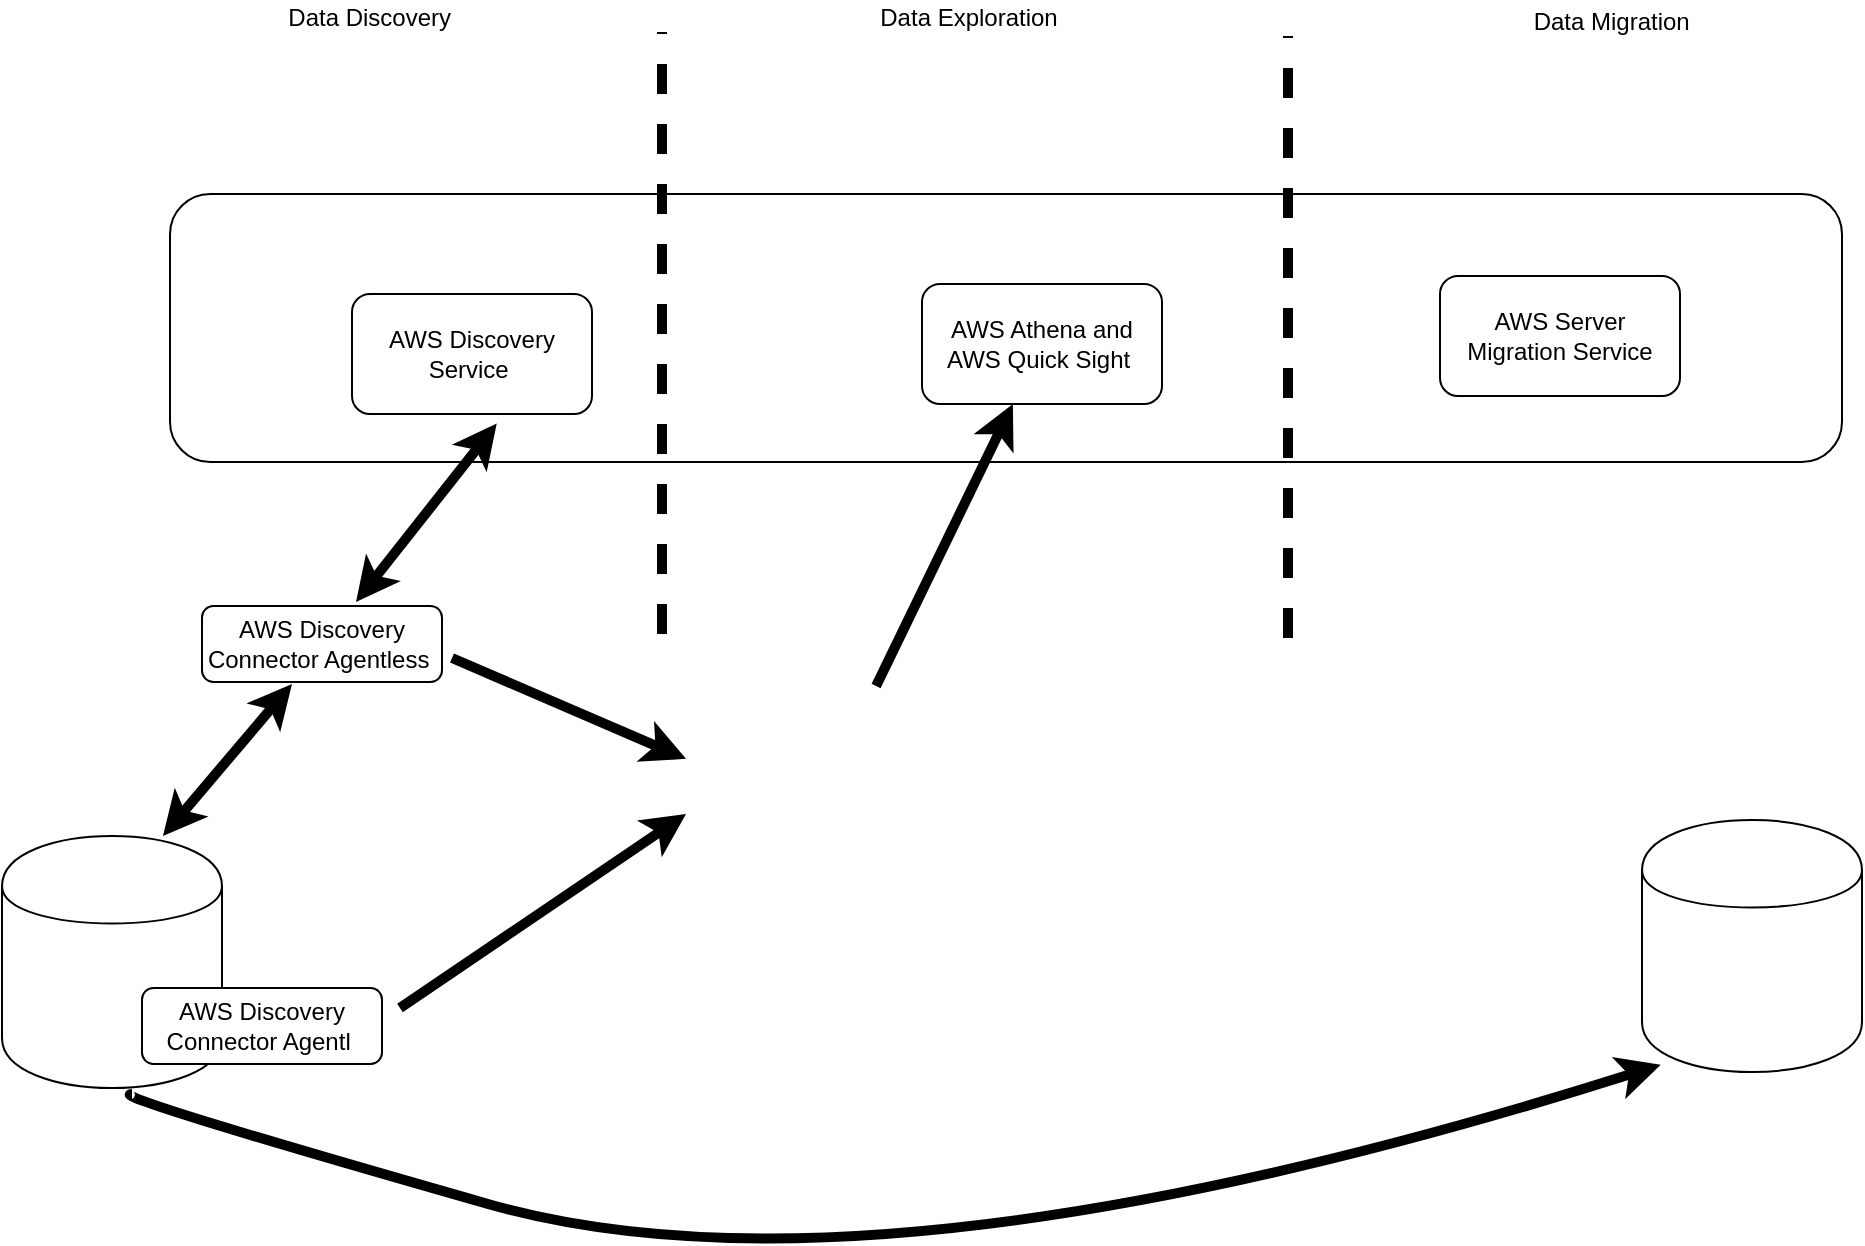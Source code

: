 <mxfile version="13.1.3" type="github">
  <diagram id="9_Mjg2vpjdmIixqg7uMG" name="Page-1">
    <mxGraphModel dx="1438" dy="984" grid="0" gridSize="10" guides="0" tooltips="1" connect="1" arrows="1" fold="1" page="0" pageScale="1" pageWidth="850" pageHeight="1100" math="0" shadow="0">
      <root>
        <mxCell id="0" />
        <mxCell id="1" parent="0" />
        <mxCell id="GpLuanaq3Bwb6WFmYOwU-7" value="" style="rounded=1;whiteSpace=wrap;html=1;" vertex="1" parent="1">
          <mxGeometry x="-25" y="66" width="836" height="134" as="geometry" />
        </mxCell>
        <mxCell id="GpLuanaq3Bwb6WFmYOwU-1" value="AWS Discovery Service&amp;nbsp;" style="rounded=1;whiteSpace=wrap;html=1;" vertex="1" parent="1">
          <mxGeometry x="66" y="116" width="120" height="60" as="geometry" />
        </mxCell>
        <mxCell id="GpLuanaq3Bwb6WFmYOwU-2" value="" style="shape=cylinder;whiteSpace=wrap;html=1;boundedLbl=1;backgroundOutline=1;" vertex="1" parent="1">
          <mxGeometry x="-109" y="387" width="110" height="126" as="geometry" />
        </mxCell>
        <mxCell id="GpLuanaq3Bwb6WFmYOwU-3" value="AWS Discovery Connector Agentless&amp;nbsp;" style="rounded=1;whiteSpace=wrap;html=1;" vertex="1" parent="1">
          <mxGeometry x="-9" y="272" width="120" height="38" as="geometry" />
        </mxCell>
        <mxCell id="GpLuanaq3Bwb6WFmYOwU-4" value="AWS Discovery Connector Agentl&amp;nbsp;" style="rounded=1;whiteSpace=wrap;html=1;" vertex="1" parent="1">
          <mxGeometry x="-39" y="463" width="120" height="38" as="geometry" />
        </mxCell>
        <mxCell id="GpLuanaq3Bwb6WFmYOwU-5" value="" style="endArrow=classic;html=1;entryX=0.5;entryY=1;entryDx=0;entryDy=0;strokeWidth=5;startArrow=classic;startFill=1;" edge="1" parent="1">
          <mxGeometry width="50" height="50" relative="1" as="geometry">
            <mxPoint x="-28.518" y="387" as="sourcePoint" />
            <mxPoint x="36" y="311" as="targetPoint" />
          </mxGeometry>
        </mxCell>
        <mxCell id="GpLuanaq3Bwb6WFmYOwU-6" value="" style="endArrow=classic;html=1;entryX=0.603;entryY=1.08;entryDx=0;entryDy=0;entryPerimeter=0;strokeWidth=5;startArrow=classic;startFill=1;" edge="1" parent="1" target="GpLuanaq3Bwb6WFmYOwU-1">
          <mxGeometry width="50" height="50" relative="1" as="geometry">
            <mxPoint x="68" y="270" as="sourcePoint" />
            <mxPoint x="123" y="204" as="targetPoint" />
          </mxGeometry>
        </mxCell>
        <mxCell id="GpLuanaq3Bwb6WFmYOwU-9" value="" style="shape=image;html=1;verticalAlign=top;verticalLabelPosition=bottom;labelBackgroundColor=#ffffff;imageAspect=0;aspect=fixed;image=https://cdn2.iconfinder.com/data/icons/amazon-aws-stencils/100/Storage__Content_Delivery_Amazon_S3_Bucket_with_Objects-128.png" vertex="1" parent="1">
          <mxGeometry x="233" y="312" width="128" height="128" as="geometry" />
        </mxCell>
        <mxCell id="GpLuanaq3Bwb6WFmYOwU-10" value="" style="endArrow=none;html=1;strokeWidth=5;startArrow=classic;startFill=1;endFill=0;" edge="1" parent="1" source="GpLuanaq3Bwb6WFmYOwU-9">
          <mxGeometry width="50" height="50" relative="1" as="geometry">
            <mxPoint x="305" y="290.2" as="sourcePoint" />
            <mxPoint x="116" y="298" as="targetPoint" />
          </mxGeometry>
        </mxCell>
        <mxCell id="GpLuanaq3Bwb6WFmYOwU-11" value="AWS Athena and AWS Quick Sight&amp;nbsp;" style="rounded=1;whiteSpace=wrap;html=1;" vertex="1" parent="1">
          <mxGeometry x="351" y="111" width="120" height="60" as="geometry" />
        </mxCell>
        <mxCell id="GpLuanaq3Bwb6WFmYOwU-12" value="" style="endArrow=classic;html=1;strokeWidth=5;startArrow=none;startFill=0;" edge="1" parent="1" source="GpLuanaq3Bwb6WFmYOwU-9" target="GpLuanaq3Bwb6WFmYOwU-11">
          <mxGeometry width="50" height="50" relative="1" as="geometry">
            <mxPoint x="271.199" y="333" as="sourcePoint" />
            <mxPoint x="166" y="186" as="targetPoint" />
          </mxGeometry>
        </mxCell>
        <mxCell id="GpLuanaq3Bwb6WFmYOwU-13" value="AWS Server Migration Service" style="rounded=1;whiteSpace=wrap;html=1;" vertex="1" parent="1">
          <mxGeometry x="610" y="107" width="120" height="60" as="geometry" />
        </mxCell>
        <mxCell id="GpLuanaq3Bwb6WFmYOwU-15" value="" style="endArrow=none;html=1;strokeWidth=5;startArrow=classic;startFill=1;endFill=0;exitX=0;exitY=0.5;exitDx=0;exitDy=0;" edge="1" parent="1" source="GpLuanaq3Bwb6WFmYOwU-9">
          <mxGeometry width="50" height="50" relative="1" as="geometry">
            <mxPoint x="253" y="367.178" as="sourcePoint" />
            <mxPoint x="90" y="473" as="targetPoint" />
          </mxGeometry>
        </mxCell>
        <mxCell id="GpLuanaq3Bwb6WFmYOwU-16" value="" style="shape=cylinder;whiteSpace=wrap;html=1;boundedLbl=1;backgroundOutline=1;" vertex="1" parent="1">
          <mxGeometry x="711" y="379" width="110" height="126" as="geometry" />
        </mxCell>
        <mxCell id="GpLuanaq3Bwb6WFmYOwU-18" value="" style="curved=1;endArrow=classic;html=1;strokeWidth=5;entryX=0.085;entryY=0.971;entryDx=0;entryDy=0;entryPerimeter=0;" edge="1" parent="1" target="GpLuanaq3Bwb6WFmYOwU-16">
          <mxGeometry width="50" height="50" relative="1" as="geometry">
            <mxPoint x="-44" y="516" as="sourcePoint" />
            <mxPoint x="142" y="578" as="targetPoint" />
            <Array as="points">
              <mxPoint x="-59" y="516" />
              <mxPoint x="327" y="626" />
            </Array>
          </mxGeometry>
        </mxCell>
        <mxCell id="GpLuanaq3Bwb6WFmYOwU-19" value="" style="endArrow=none;dashed=1;html=1;strokeWidth=5;" edge="1" parent="1">
          <mxGeometry width="50" height="50" relative="1" as="geometry">
            <mxPoint x="221" y="286" as="sourcePoint" />
            <mxPoint x="221" y="-15" as="targetPoint" />
          </mxGeometry>
        </mxCell>
        <mxCell id="GpLuanaq3Bwb6WFmYOwU-20" value="" style="endArrow=none;dashed=1;html=1;strokeWidth=5;" edge="1" parent="1">
          <mxGeometry width="50" height="50" relative="1" as="geometry">
            <mxPoint x="534" y="288" as="sourcePoint" />
            <mxPoint x="534" y="-13" as="targetPoint" />
          </mxGeometry>
        </mxCell>
        <mxCell id="GpLuanaq3Bwb6WFmYOwU-21" value="Data Discovery&amp;nbsp;" style="text;html=1;align=center;verticalAlign=middle;resizable=0;points=[];autosize=1;" vertex="1" parent="1">
          <mxGeometry x="28" y="-31" width="95" height="18" as="geometry" />
        </mxCell>
        <mxCell id="GpLuanaq3Bwb6WFmYOwU-22" value="Data Exploration" style="text;html=1;align=center;verticalAlign=middle;resizable=0;points=[];autosize=1;" vertex="1" parent="1">
          <mxGeometry x="324" y="-31" width="99" height="18" as="geometry" />
        </mxCell>
        <mxCell id="GpLuanaq3Bwb6WFmYOwU-23" value="Data Migration&amp;nbsp;" style="text;html=1;align=center;verticalAlign=middle;resizable=0;points=[];autosize=1;" vertex="1" parent="1">
          <mxGeometry x="651" y="-29" width="92" height="18" as="geometry" />
        </mxCell>
      </root>
    </mxGraphModel>
  </diagram>
</mxfile>
